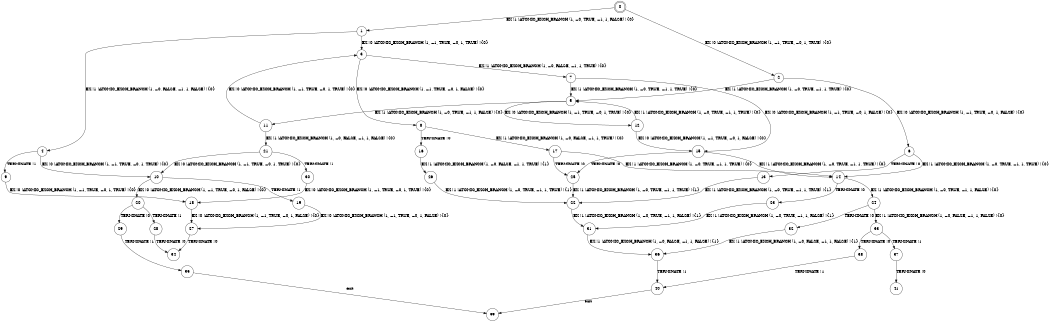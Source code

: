 digraph BCG {
size = "7, 10.5";
center = TRUE;
node [shape = circle];
0 [peripheries = 2];
0 -> 1 [label = "EX !1 !ATOMIC_EXCH_BRANCH (1, +0, TRUE, +1, 1, FALSE) !{0}"];
0 -> 2 [label = "EX !0 !ATOMIC_EXCH_BRANCH (1, +1, TRUE, +0, 1, TRUE) !{0}"];
1 -> 3 [label = "EX !0 !ATOMIC_EXCH_BRANCH (1, +1, TRUE, +0, 1, TRUE) !{0}"];
1 -> 4 [label = "EX !1 !ATOMIC_EXCH_BRANCH (1, +0, FALSE, +1, 1, FALSE) !{0}"];
2 -> 5 [label = "EX !1 !ATOMIC_EXCH_BRANCH (1, +0, TRUE, +1, 1, TRUE) !{0}"];
2 -> 6 [label = "EX !0 !ATOMIC_EXCH_BRANCH (1, +1, TRUE, +0, 1, FALSE) !{0}"];
3 -> 7 [label = "EX !1 !ATOMIC_EXCH_BRANCH (1, +0, FALSE, +1, 1, TRUE) !{0}"];
3 -> 8 [label = "EX !0 !ATOMIC_EXCH_BRANCH (1, +1, TRUE, +0, 1, FALSE) !{0}"];
4 -> 9 [label = "TERMINATE !1"];
4 -> 10 [label = "EX !0 !ATOMIC_EXCH_BRANCH (1, +1, TRUE, +0, 1, TRUE) !{0}"];
5 -> 11 [label = "EX !1 !ATOMIC_EXCH_BRANCH (1, +0, TRUE, +1, 1, FALSE) !{0}"];
5 -> 12 [label = "EX !0 !ATOMIC_EXCH_BRANCH (1, +1, TRUE, +0, 1, TRUE) !{0}"];
6 -> 13 [label = "TERMINATE !0"];
6 -> 14 [label = "EX !1 !ATOMIC_EXCH_BRANCH (1, +0, TRUE, +1, 1, TRUE) !{0}"];
7 -> 5 [label = "EX !1 !ATOMIC_EXCH_BRANCH (1, +0, TRUE, +1, 1, TRUE) !{0}"];
7 -> 15 [label = "EX !0 !ATOMIC_EXCH_BRANCH (1, +1, TRUE, +0, 1, FALSE) !{0}"];
8 -> 16 [label = "TERMINATE !0"];
8 -> 17 [label = "EX !1 !ATOMIC_EXCH_BRANCH (1, +0, FALSE, +1, 1, TRUE) !{0}"];
9 -> 18 [label = "EX !0 !ATOMIC_EXCH_BRANCH (1, +1, TRUE, +0, 1, TRUE) !{0}"];
10 -> 19 [label = "TERMINATE !1"];
10 -> 20 [label = "EX !0 !ATOMIC_EXCH_BRANCH (1, +1, TRUE, +0, 1, FALSE) !{0}"];
11 -> 21 [label = "EX !1 !ATOMIC_EXCH_BRANCH (1, +0, FALSE, +1, 1, FALSE) !{0}"];
11 -> 3 [label = "EX !0 !ATOMIC_EXCH_BRANCH (1, +1, TRUE, +0, 1, TRUE) !{0}"];
12 -> 5 [label = "EX !1 !ATOMIC_EXCH_BRANCH (1, +0, TRUE, +1, 1, TRUE) !{0}"];
12 -> 15 [label = "EX !0 !ATOMIC_EXCH_BRANCH (1, +1, TRUE, +0, 1, FALSE) !{0}"];
13 -> 22 [label = "EX !1 !ATOMIC_EXCH_BRANCH (1, +0, TRUE, +1, 1, TRUE) !{1}"];
14 -> 23 [label = "TERMINATE !0"];
14 -> 24 [label = "EX !1 !ATOMIC_EXCH_BRANCH (1, +0, TRUE, +1, 1, FALSE) !{0}"];
15 -> 25 [label = "TERMINATE !0"];
15 -> 14 [label = "EX !1 !ATOMIC_EXCH_BRANCH (1, +0, TRUE, +1, 1, TRUE) !{0}"];
16 -> 26 [label = "EX !1 !ATOMIC_EXCH_BRANCH (1, +0, FALSE, +1, 1, TRUE) !{1}"];
17 -> 25 [label = "TERMINATE !0"];
17 -> 14 [label = "EX !1 !ATOMIC_EXCH_BRANCH (1, +0, TRUE, +1, 1, TRUE) !{0}"];
18 -> 27 [label = "EX !0 !ATOMIC_EXCH_BRANCH (1, +1, TRUE, +0, 1, FALSE) !{0}"];
19 -> 27 [label = "EX !0 !ATOMIC_EXCH_BRANCH (1, +1, TRUE, +0, 1, FALSE) !{0}"];
20 -> 28 [label = "TERMINATE !1"];
20 -> 29 [label = "TERMINATE !0"];
21 -> 30 [label = "TERMINATE !1"];
21 -> 10 [label = "EX !0 !ATOMIC_EXCH_BRANCH (1, +1, TRUE, +0, 1, TRUE) !{0}"];
22 -> 31 [label = "EX !1 !ATOMIC_EXCH_BRANCH (1, +0, TRUE, +1, 1, FALSE) !{1}"];
23 -> 31 [label = "EX !1 !ATOMIC_EXCH_BRANCH (1, +0, TRUE, +1, 1, FALSE) !{1}"];
24 -> 32 [label = "TERMINATE !0"];
24 -> 33 [label = "EX !1 !ATOMIC_EXCH_BRANCH (1, +0, FALSE, +1, 1, FALSE) !{0}"];
25 -> 22 [label = "EX !1 !ATOMIC_EXCH_BRANCH (1, +0, TRUE, +1, 1, TRUE) !{1}"];
26 -> 22 [label = "EX !1 !ATOMIC_EXCH_BRANCH (1, +0, TRUE, +1, 1, TRUE) !{1}"];
27 -> 34 [label = "TERMINATE !0"];
28 -> 34 [label = "TERMINATE !0"];
29 -> 35 [label = "TERMINATE !1"];
30 -> 18 [label = "EX !0 !ATOMIC_EXCH_BRANCH (1, +1, TRUE, +0, 1, TRUE) !{0}"];
31 -> 36 [label = "EX !1 !ATOMIC_EXCH_BRANCH (1, +0, FALSE, +1, 1, FALSE) !{1}"];
32 -> 36 [label = "EX !1 !ATOMIC_EXCH_BRANCH (1, +0, FALSE, +1, 1, FALSE) !{1}"];
33 -> 37 [label = "TERMINATE !1"];
33 -> 38 [label = "TERMINATE !0"];
35 -> 39 [label = "exit"];
36 -> 40 [label = "TERMINATE !1"];
37 -> 41 [label = "TERMINATE !0"];
38 -> 40 [label = "TERMINATE !1"];
40 -> 39 [label = "exit"];
}
